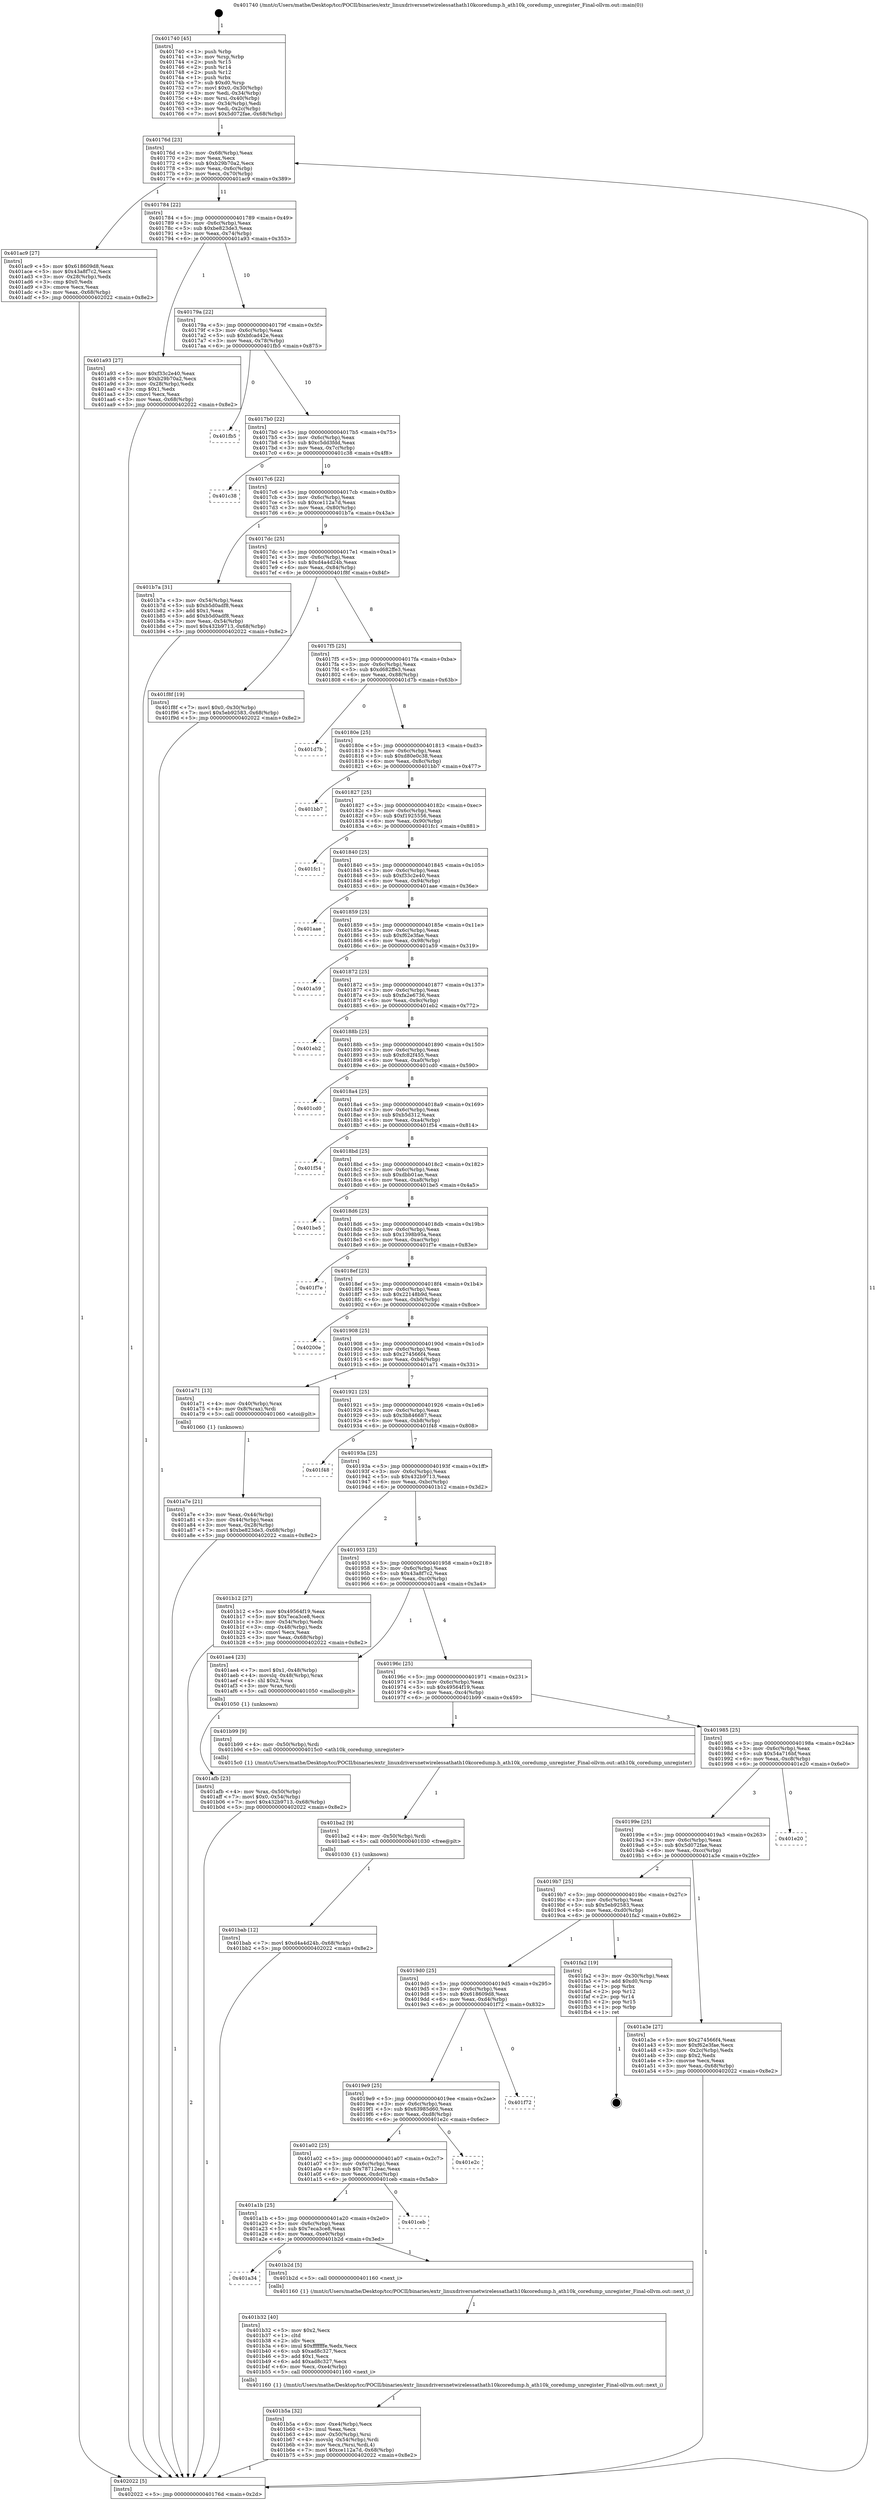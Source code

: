 digraph "0x401740" {
  label = "0x401740 (/mnt/c/Users/mathe/Desktop/tcc/POCII/binaries/extr_linuxdriversnetwirelessathath10kcoredump.h_ath10k_coredump_unregister_Final-ollvm.out::main(0))"
  labelloc = "t"
  node[shape=record]

  Entry [label="",width=0.3,height=0.3,shape=circle,fillcolor=black,style=filled]
  "0x40176d" [label="{
     0x40176d [23]\l
     | [instrs]\l
     &nbsp;&nbsp;0x40176d \<+3\>: mov -0x68(%rbp),%eax\l
     &nbsp;&nbsp;0x401770 \<+2\>: mov %eax,%ecx\l
     &nbsp;&nbsp;0x401772 \<+6\>: sub $0xb29b70a2,%ecx\l
     &nbsp;&nbsp;0x401778 \<+3\>: mov %eax,-0x6c(%rbp)\l
     &nbsp;&nbsp;0x40177b \<+3\>: mov %ecx,-0x70(%rbp)\l
     &nbsp;&nbsp;0x40177e \<+6\>: je 0000000000401ac9 \<main+0x389\>\l
  }"]
  "0x401ac9" [label="{
     0x401ac9 [27]\l
     | [instrs]\l
     &nbsp;&nbsp;0x401ac9 \<+5\>: mov $0x618609d8,%eax\l
     &nbsp;&nbsp;0x401ace \<+5\>: mov $0x43a8f7c2,%ecx\l
     &nbsp;&nbsp;0x401ad3 \<+3\>: mov -0x28(%rbp),%edx\l
     &nbsp;&nbsp;0x401ad6 \<+3\>: cmp $0x0,%edx\l
     &nbsp;&nbsp;0x401ad9 \<+3\>: cmove %ecx,%eax\l
     &nbsp;&nbsp;0x401adc \<+3\>: mov %eax,-0x68(%rbp)\l
     &nbsp;&nbsp;0x401adf \<+5\>: jmp 0000000000402022 \<main+0x8e2\>\l
  }"]
  "0x401784" [label="{
     0x401784 [22]\l
     | [instrs]\l
     &nbsp;&nbsp;0x401784 \<+5\>: jmp 0000000000401789 \<main+0x49\>\l
     &nbsp;&nbsp;0x401789 \<+3\>: mov -0x6c(%rbp),%eax\l
     &nbsp;&nbsp;0x40178c \<+5\>: sub $0xbe823de3,%eax\l
     &nbsp;&nbsp;0x401791 \<+3\>: mov %eax,-0x74(%rbp)\l
     &nbsp;&nbsp;0x401794 \<+6\>: je 0000000000401a93 \<main+0x353\>\l
  }"]
  Exit [label="",width=0.3,height=0.3,shape=circle,fillcolor=black,style=filled,peripheries=2]
  "0x401a93" [label="{
     0x401a93 [27]\l
     | [instrs]\l
     &nbsp;&nbsp;0x401a93 \<+5\>: mov $0xf33c2e40,%eax\l
     &nbsp;&nbsp;0x401a98 \<+5\>: mov $0xb29b70a2,%ecx\l
     &nbsp;&nbsp;0x401a9d \<+3\>: mov -0x28(%rbp),%edx\l
     &nbsp;&nbsp;0x401aa0 \<+3\>: cmp $0x1,%edx\l
     &nbsp;&nbsp;0x401aa3 \<+3\>: cmovl %ecx,%eax\l
     &nbsp;&nbsp;0x401aa6 \<+3\>: mov %eax,-0x68(%rbp)\l
     &nbsp;&nbsp;0x401aa9 \<+5\>: jmp 0000000000402022 \<main+0x8e2\>\l
  }"]
  "0x40179a" [label="{
     0x40179a [22]\l
     | [instrs]\l
     &nbsp;&nbsp;0x40179a \<+5\>: jmp 000000000040179f \<main+0x5f\>\l
     &nbsp;&nbsp;0x40179f \<+3\>: mov -0x6c(%rbp),%eax\l
     &nbsp;&nbsp;0x4017a2 \<+5\>: sub $0xbfcad42e,%eax\l
     &nbsp;&nbsp;0x4017a7 \<+3\>: mov %eax,-0x78(%rbp)\l
     &nbsp;&nbsp;0x4017aa \<+6\>: je 0000000000401fb5 \<main+0x875\>\l
  }"]
  "0x401bab" [label="{
     0x401bab [12]\l
     | [instrs]\l
     &nbsp;&nbsp;0x401bab \<+7\>: movl $0xd4a4d24b,-0x68(%rbp)\l
     &nbsp;&nbsp;0x401bb2 \<+5\>: jmp 0000000000402022 \<main+0x8e2\>\l
  }"]
  "0x401fb5" [label="{
     0x401fb5\l
  }", style=dashed]
  "0x4017b0" [label="{
     0x4017b0 [22]\l
     | [instrs]\l
     &nbsp;&nbsp;0x4017b0 \<+5\>: jmp 00000000004017b5 \<main+0x75\>\l
     &nbsp;&nbsp;0x4017b5 \<+3\>: mov -0x6c(%rbp),%eax\l
     &nbsp;&nbsp;0x4017b8 \<+5\>: sub $0xc5dd3fdd,%eax\l
     &nbsp;&nbsp;0x4017bd \<+3\>: mov %eax,-0x7c(%rbp)\l
     &nbsp;&nbsp;0x4017c0 \<+6\>: je 0000000000401c38 \<main+0x4f8\>\l
  }"]
  "0x401ba2" [label="{
     0x401ba2 [9]\l
     | [instrs]\l
     &nbsp;&nbsp;0x401ba2 \<+4\>: mov -0x50(%rbp),%rdi\l
     &nbsp;&nbsp;0x401ba6 \<+5\>: call 0000000000401030 \<free@plt\>\l
     | [calls]\l
     &nbsp;&nbsp;0x401030 \{1\} (unknown)\l
  }"]
  "0x401c38" [label="{
     0x401c38\l
  }", style=dashed]
  "0x4017c6" [label="{
     0x4017c6 [22]\l
     | [instrs]\l
     &nbsp;&nbsp;0x4017c6 \<+5\>: jmp 00000000004017cb \<main+0x8b\>\l
     &nbsp;&nbsp;0x4017cb \<+3\>: mov -0x6c(%rbp),%eax\l
     &nbsp;&nbsp;0x4017ce \<+5\>: sub $0xce112a7d,%eax\l
     &nbsp;&nbsp;0x4017d3 \<+3\>: mov %eax,-0x80(%rbp)\l
     &nbsp;&nbsp;0x4017d6 \<+6\>: je 0000000000401b7a \<main+0x43a\>\l
  }"]
  "0x401b5a" [label="{
     0x401b5a [32]\l
     | [instrs]\l
     &nbsp;&nbsp;0x401b5a \<+6\>: mov -0xe4(%rbp),%ecx\l
     &nbsp;&nbsp;0x401b60 \<+3\>: imul %eax,%ecx\l
     &nbsp;&nbsp;0x401b63 \<+4\>: mov -0x50(%rbp),%rsi\l
     &nbsp;&nbsp;0x401b67 \<+4\>: movslq -0x54(%rbp),%rdi\l
     &nbsp;&nbsp;0x401b6b \<+3\>: mov %ecx,(%rsi,%rdi,4)\l
     &nbsp;&nbsp;0x401b6e \<+7\>: movl $0xce112a7d,-0x68(%rbp)\l
     &nbsp;&nbsp;0x401b75 \<+5\>: jmp 0000000000402022 \<main+0x8e2\>\l
  }"]
  "0x401b7a" [label="{
     0x401b7a [31]\l
     | [instrs]\l
     &nbsp;&nbsp;0x401b7a \<+3\>: mov -0x54(%rbp),%eax\l
     &nbsp;&nbsp;0x401b7d \<+5\>: sub $0xb5d0adf8,%eax\l
     &nbsp;&nbsp;0x401b82 \<+3\>: add $0x1,%eax\l
     &nbsp;&nbsp;0x401b85 \<+5\>: add $0xb5d0adf8,%eax\l
     &nbsp;&nbsp;0x401b8a \<+3\>: mov %eax,-0x54(%rbp)\l
     &nbsp;&nbsp;0x401b8d \<+7\>: movl $0x432b9713,-0x68(%rbp)\l
     &nbsp;&nbsp;0x401b94 \<+5\>: jmp 0000000000402022 \<main+0x8e2\>\l
  }"]
  "0x4017dc" [label="{
     0x4017dc [25]\l
     | [instrs]\l
     &nbsp;&nbsp;0x4017dc \<+5\>: jmp 00000000004017e1 \<main+0xa1\>\l
     &nbsp;&nbsp;0x4017e1 \<+3\>: mov -0x6c(%rbp),%eax\l
     &nbsp;&nbsp;0x4017e4 \<+5\>: sub $0xd4a4d24b,%eax\l
     &nbsp;&nbsp;0x4017e9 \<+6\>: mov %eax,-0x84(%rbp)\l
     &nbsp;&nbsp;0x4017ef \<+6\>: je 0000000000401f8f \<main+0x84f\>\l
  }"]
  "0x401b32" [label="{
     0x401b32 [40]\l
     | [instrs]\l
     &nbsp;&nbsp;0x401b32 \<+5\>: mov $0x2,%ecx\l
     &nbsp;&nbsp;0x401b37 \<+1\>: cltd\l
     &nbsp;&nbsp;0x401b38 \<+2\>: idiv %ecx\l
     &nbsp;&nbsp;0x401b3a \<+6\>: imul $0xfffffffe,%edx,%ecx\l
     &nbsp;&nbsp;0x401b40 \<+6\>: sub $0xad8c327,%ecx\l
     &nbsp;&nbsp;0x401b46 \<+3\>: add $0x1,%ecx\l
     &nbsp;&nbsp;0x401b49 \<+6\>: add $0xad8c327,%ecx\l
     &nbsp;&nbsp;0x401b4f \<+6\>: mov %ecx,-0xe4(%rbp)\l
     &nbsp;&nbsp;0x401b55 \<+5\>: call 0000000000401160 \<next_i\>\l
     | [calls]\l
     &nbsp;&nbsp;0x401160 \{1\} (/mnt/c/Users/mathe/Desktop/tcc/POCII/binaries/extr_linuxdriversnetwirelessathath10kcoredump.h_ath10k_coredump_unregister_Final-ollvm.out::next_i)\l
  }"]
  "0x401f8f" [label="{
     0x401f8f [19]\l
     | [instrs]\l
     &nbsp;&nbsp;0x401f8f \<+7\>: movl $0x0,-0x30(%rbp)\l
     &nbsp;&nbsp;0x401f96 \<+7\>: movl $0x5eb92583,-0x68(%rbp)\l
     &nbsp;&nbsp;0x401f9d \<+5\>: jmp 0000000000402022 \<main+0x8e2\>\l
  }"]
  "0x4017f5" [label="{
     0x4017f5 [25]\l
     | [instrs]\l
     &nbsp;&nbsp;0x4017f5 \<+5\>: jmp 00000000004017fa \<main+0xba\>\l
     &nbsp;&nbsp;0x4017fa \<+3\>: mov -0x6c(%rbp),%eax\l
     &nbsp;&nbsp;0x4017fd \<+5\>: sub $0xd682ffe3,%eax\l
     &nbsp;&nbsp;0x401802 \<+6\>: mov %eax,-0x88(%rbp)\l
     &nbsp;&nbsp;0x401808 \<+6\>: je 0000000000401d7b \<main+0x63b\>\l
  }"]
  "0x401a34" [label="{
     0x401a34\l
  }", style=dashed]
  "0x401d7b" [label="{
     0x401d7b\l
  }", style=dashed]
  "0x40180e" [label="{
     0x40180e [25]\l
     | [instrs]\l
     &nbsp;&nbsp;0x40180e \<+5\>: jmp 0000000000401813 \<main+0xd3\>\l
     &nbsp;&nbsp;0x401813 \<+3\>: mov -0x6c(%rbp),%eax\l
     &nbsp;&nbsp;0x401816 \<+5\>: sub $0xd80e0c38,%eax\l
     &nbsp;&nbsp;0x40181b \<+6\>: mov %eax,-0x8c(%rbp)\l
     &nbsp;&nbsp;0x401821 \<+6\>: je 0000000000401bb7 \<main+0x477\>\l
  }"]
  "0x401b2d" [label="{
     0x401b2d [5]\l
     | [instrs]\l
     &nbsp;&nbsp;0x401b2d \<+5\>: call 0000000000401160 \<next_i\>\l
     | [calls]\l
     &nbsp;&nbsp;0x401160 \{1\} (/mnt/c/Users/mathe/Desktop/tcc/POCII/binaries/extr_linuxdriversnetwirelessathath10kcoredump.h_ath10k_coredump_unregister_Final-ollvm.out::next_i)\l
  }"]
  "0x401bb7" [label="{
     0x401bb7\l
  }", style=dashed]
  "0x401827" [label="{
     0x401827 [25]\l
     | [instrs]\l
     &nbsp;&nbsp;0x401827 \<+5\>: jmp 000000000040182c \<main+0xec\>\l
     &nbsp;&nbsp;0x40182c \<+3\>: mov -0x6c(%rbp),%eax\l
     &nbsp;&nbsp;0x40182f \<+5\>: sub $0xf1925556,%eax\l
     &nbsp;&nbsp;0x401834 \<+6\>: mov %eax,-0x90(%rbp)\l
     &nbsp;&nbsp;0x40183a \<+6\>: je 0000000000401fc1 \<main+0x881\>\l
  }"]
  "0x401a1b" [label="{
     0x401a1b [25]\l
     | [instrs]\l
     &nbsp;&nbsp;0x401a1b \<+5\>: jmp 0000000000401a20 \<main+0x2e0\>\l
     &nbsp;&nbsp;0x401a20 \<+3\>: mov -0x6c(%rbp),%eax\l
     &nbsp;&nbsp;0x401a23 \<+5\>: sub $0x7eca3ce8,%eax\l
     &nbsp;&nbsp;0x401a28 \<+6\>: mov %eax,-0xe0(%rbp)\l
     &nbsp;&nbsp;0x401a2e \<+6\>: je 0000000000401b2d \<main+0x3ed\>\l
  }"]
  "0x401fc1" [label="{
     0x401fc1\l
  }", style=dashed]
  "0x401840" [label="{
     0x401840 [25]\l
     | [instrs]\l
     &nbsp;&nbsp;0x401840 \<+5\>: jmp 0000000000401845 \<main+0x105\>\l
     &nbsp;&nbsp;0x401845 \<+3\>: mov -0x6c(%rbp),%eax\l
     &nbsp;&nbsp;0x401848 \<+5\>: sub $0xf33c2e40,%eax\l
     &nbsp;&nbsp;0x40184d \<+6\>: mov %eax,-0x94(%rbp)\l
     &nbsp;&nbsp;0x401853 \<+6\>: je 0000000000401aae \<main+0x36e\>\l
  }"]
  "0x401ceb" [label="{
     0x401ceb\l
  }", style=dashed]
  "0x401aae" [label="{
     0x401aae\l
  }", style=dashed]
  "0x401859" [label="{
     0x401859 [25]\l
     | [instrs]\l
     &nbsp;&nbsp;0x401859 \<+5\>: jmp 000000000040185e \<main+0x11e\>\l
     &nbsp;&nbsp;0x40185e \<+3\>: mov -0x6c(%rbp),%eax\l
     &nbsp;&nbsp;0x401861 \<+5\>: sub $0xf62e3fae,%eax\l
     &nbsp;&nbsp;0x401866 \<+6\>: mov %eax,-0x98(%rbp)\l
     &nbsp;&nbsp;0x40186c \<+6\>: je 0000000000401a59 \<main+0x319\>\l
  }"]
  "0x401a02" [label="{
     0x401a02 [25]\l
     | [instrs]\l
     &nbsp;&nbsp;0x401a02 \<+5\>: jmp 0000000000401a07 \<main+0x2c7\>\l
     &nbsp;&nbsp;0x401a07 \<+3\>: mov -0x6c(%rbp),%eax\l
     &nbsp;&nbsp;0x401a0a \<+5\>: sub $0x78712eac,%eax\l
     &nbsp;&nbsp;0x401a0f \<+6\>: mov %eax,-0xdc(%rbp)\l
     &nbsp;&nbsp;0x401a15 \<+6\>: je 0000000000401ceb \<main+0x5ab\>\l
  }"]
  "0x401a59" [label="{
     0x401a59\l
  }", style=dashed]
  "0x401872" [label="{
     0x401872 [25]\l
     | [instrs]\l
     &nbsp;&nbsp;0x401872 \<+5\>: jmp 0000000000401877 \<main+0x137\>\l
     &nbsp;&nbsp;0x401877 \<+3\>: mov -0x6c(%rbp),%eax\l
     &nbsp;&nbsp;0x40187a \<+5\>: sub $0xfa2e6736,%eax\l
     &nbsp;&nbsp;0x40187f \<+6\>: mov %eax,-0x9c(%rbp)\l
     &nbsp;&nbsp;0x401885 \<+6\>: je 0000000000401eb2 \<main+0x772\>\l
  }"]
  "0x401e2c" [label="{
     0x401e2c\l
  }", style=dashed]
  "0x401eb2" [label="{
     0x401eb2\l
  }", style=dashed]
  "0x40188b" [label="{
     0x40188b [25]\l
     | [instrs]\l
     &nbsp;&nbsp;0x40188b \<+5\>: jmp 0000000000401890 \<main+0x150\>\l
     &nbsp;&nbsp;0x401890 \<+3\>: mov -0x6c(%rbp),%eax\l
     &nbsp;&nbsp;0x401893 \<+5\>: sub $0xfc82f455,%eax\l
     &nbsp;&nbsp;0x401898 \<+6\>: mov %eax,-0xa0(%rbp)\l
     &nbsp;&nbsp;0x40189e \<+6\>: je 0000000000401cd0 \<main+0x590\>\l
  }"]
  "0x4019e9" [label="{
     0x4019e9 [25]\l
     | [instrs]\l
     &nbsp;&nbsp;0x4019e9 \<+5\>: jmp 00000000004019ee \<main+0x2ae\>\l
     &nbsp;&nbsp;0x4019ee \<+3\>: mov -0x6c(%rbp),%eax\l
     &nbsp;&nbsp;0x4019f1 \<+5\>: sub $0x63985d60,%eax\l
     &nbsp;&nbsp;0x4019f6 \<+6\>: mov %eax,-0xd8(%rbp)\l
     &nbsp;&nbsp;0x4019fc \<+6\>: je 0000000000401e2c \<main+0x6ec\>\l
  }"]
  "0x401cd0" [label="{
     0x401cd0\l
  }", style=dashed]
  "0x4018a4" [label="{
     0x4018a4 [25]\l
     | [instrs]\l
     &nbsp;&nbsp;0x4018a4 \<+5\>: jmp 00000000004018a9 \<main+0x169\>\l
     &nbsp;&nbsp;0x4018a9 \<+3\>: mov -0x6c(%rbp),%eax\l
     &nbsp;&nbsp;0x4018ac \<+5\>: sub $0xb5d312,%eax\l
     &nbsp;&nbsp;0x4018b1 \<+6\>: mov %eax,-0xa4(%rbp)\l
     &nbsp;&nbsp;0x4018b7 \<+6\>: je 0000000000401f54 \<main+0x814\>\l
  }"]
  "0x401f72" [label="{
     0x401f72\l
  }", style=dashed]
  "0x401f54" [label="{
     0x401f54\l
  }", style=dashed]
  "0x4018bd" [label="{
     0x4018bd [25]\l
     | [instrs]\l
     &nbsp;&nbsp;0x4018bd \<+5\>: jmp 00000000004018c2 \<main+0x182\>\l
     &nbsp;&nbsp;0x4018c2 \<+3\>: mov -0x6c(%rbp),%eax\l
     &nbsp;&nbsp;0x4018c5 \<+5\>: sub $0xdbb01ae,%eax\l
     &nbsp;&nbsp;0x4018ca \<+6\>: mov %eax,-0xa8(%rbp)\l
     &nbsp;&nbsp;0x4018d0 \<+6\>: je 0000000000401be5 \<main+0x4a5\>\l
  }"]
  "0x4019d0" [label="{
     0x4019d0 [25]\l
     | [instrs]\l
     &nbsp;&nbsp;0x4019d0 \<+5\>: jmp 00000000004019d5 \<main+0x295\>\l
     &nbsp;&nbsp;0x4019d5 \<+3\>: mov -0x6c(%rbp),%eax\l
     &nbsp;&nbsp;0x4019d8 \<+5\>: sub $0x618609d8,%eax\l
     &nbsp;&nbsp;0x4019dd \<+6\>: mov %eax,-0xd4(%rbp)\l
     &nbsp;&nbsp;0x4019e3 \<+6\>: je 0000000000401f72 \<main+0x832\>\l
  }"]
  "0x401be5" [label="{
     0x401be5\l
  }", style=dashed]
  "0x4018d6" [label="{
     0x4018d6 [25]\l
     | [instrs]\l
     &nbsp;&nbsp;0x4018d6 \<+5\>: jmp 00000000004018db \<main+0x19b\>\l
     &nbsp;&nbsp;0x4018db \<+3\>: mov -0x6c(%rbp),%eax\l
     &nbsp;&nbsp;0x4018de \<+5\>: sub $0x1398b95a,%eax\l
     &nbsp;&nbsp;0x4018e3 \<+6\>: mov %eax,-0xac(%rbp)\l
     &nbsp;&nbsp;0x4018e9 \<+6\>: je 0000000000401f7e \<main+0x83e\>\l
  }"]
  "0x401fa2" [label="{
     0x401fa2 [19]\l
     | [instrs]\l
     &nbsp;&nbsp;0x401fa2 \<+3\>: mov -0x30(%rbp),%eax\l
     &nbsp;&nbsp;0x401fa5 \<+7\>: add $0xd0,%rsp\l
     &nbsp;&nbsp;0x401fac \<+1\>: pop %rbx\l
     &nbsp;&nbsp;0x401fad \<+2\>: pop %r12\l
     &nbsp;&nbsp;0x401faf \<+2\>: pop %r14\l
     &nbsp;&nbsp;0x401fb1 \<+2\>: pop %r15\l
     &nbsp;&nbsp;0x401fb3 \<+1\>: pop %rbp\l
     &nbsp;&nbsp;0x401fb4 \<+1\>: ret\l
  }"]
  "0x401f7e" [label="{
     0x401f7e\l
  }", style=dashed]
  "0x4018ef" [label="{
     0x4018ef [25]\l
     | [instrs]\l
     &nbsp;&nbsp;0x4018ef \<+5\>: jmp 00000000004018f4 \<main+0x1b4\>\l
     &nbsp;&nbsp;0x4018f4 \<+3\>: mov -0x6c(%rbp),%eax\l
     &nbsp;&nbsp;0x4018f7 \<+5\>: sub $0x22148b9d,%eax\l
     &nbsp;&nbsp;0x4018fc \<+6\>: mov %eax,-0xb0(%rbp)\l
     &nbsp;&nbsp;0x401902 \<+6\>: je 000000000040200e \<main+0x8ce\>\l
  }"]
  "0x401afb" [label="{
     0x401afb [23]\l
     | [instrs]\l
     &nbsp;&nbsp;0x401afb \<+4\>: mov %rax,-0x50(%rbp)\l
     &nbsp;&nbsp;0x401aff \<+7\>: movl $0x0,-0x54(%rbp)\l
     &nbsp;&nbsp;0x401b06 \<+7\>: movl $0x432b9713,-0x68(%rbp)\l
     &nbsp;&nbsp;0x401b0d \<+5\>: jmp 0000000000402022 \<main+0x8e2\>\l
  }"]
  "0x40200e" [label="{
     0x40200e\l
  }", style=dashed]
  "0x401908" [label="{
     0x401908 [25]\l
     | [instrs]\l
     &nbsp;&nbsp;0x401908 \<+5\>: jmp 000000000040190d \<main+0x1cd\>\l
     &nbsp;&nbsp;0x40190d \<+3\>: mov -0x6c(%rbp),%eax\l
     &nbsp;&nbsp;0x401910 \<+5\>: sub $0x274566f4,%eax\l
     &nbsp;&nbsp;0x401915 \<+6\>: mov %eax,-0xb4(%rbp)\l
     &nbsp;&nbsp;0x40191b \<+6\>: je 0000000000401a71 \<main+0x331\>\l
  }"]
  "0x401a7e" [label="{
     0x401a7e [21]\l
     | [instrs]\l
     &nbsp;&nbsp;0x401a7e \<+3\>: mov %eax,-0x44(%rbp)\l
     &nbsp;&nbsp;0x401a81 \<+3\>: mov -0x44(%rbp),%eax\l
     &nbsp;&nbsp;0x401a84 \<+3\>: mov %eax,-0x28(%rbp)\l
     &nbsp;&nbsp;0x401a87 \<+7\>: movl $0xbe823de3,-0x68(%rbp)\l
     &nbsp;&nbsp;0x401a8e \<+5\>: jmp 0000000000402022 \<main+0x8e2\>\l
  }"]
  "0x401a71" [label="{
     0x401a71 [13]\l
     | [instrs]\l
     &nbsp;&nbsp;0x401a71 \<+4\>: mov -0x40(%rbp),%rax\l
     &nbsp;&nbsp;0x401a75 \<+4\>: mov 0x8(%rax),%rdi\l
     &nbsp;&nbsp;0x401a79 \<+5\>: call 0000000000401060 \<atoi@plt\>\l
     | [calls]\l
     &nbsp;&nbsp;0x401060 \{1\} (unknown)\l
  }"]
  "0x401921" [label="{
     0x401921 [25]\l
     | [instrs]\l
     &nbsp;&nbsp;0x401921 \<+5\>: jmp 0000000000401926 \<main+0x1e6\>\l
     &nbsp;&nbsp;0x401926 \<+3\>: mov -0x6c(%rbp),%eax\l
     &nbsp;&nbsp;0x401929 \<+5\>: sub $0x3b846687,%eax\l
     &nbsp;&nbsp;0x40192e \<+6\>: mov %eax,-0xb8(%rbp)\l
     &nbsp;&nbsp;0x401934 \<+6\>: je 0000000000401f48 \<main+0x808\>\l
  }"]
  "0x401740" [label="{
     0x401740 [45]\l
     | [instrs]\l
     &nbsp;&nbsp;0x401740 \<+1\>: push %rbp\l
     &nbsp;&nbsp;0x401741 \<+3\>: mov %rsp,%rbp\l
     &nbsp;&nbsp;0x401744 \<+2\>: push %r15\l
     &nbsp;&nbsp;0x401746 \<+2\>: push %r14\l
     &nbsp;&nbsp;0x401748 \<+2\>: push %r12\l
     &nbsp;&nbsp;0x40174a \<+1\>: push %rbx\l
     &nbsp;&nbsp;0x40174b \<+7\>: sub $0xd0,%rsp\l
     &nbsp;&nbsp;0x401752 \<+7\>: movl $0x0,-0x30(%rbp)\l
     &nbsp;&nbsp;0x401759 \<+3\>: mov %edi,-0x34(%rbp)\l
     &nbsp;&nbsp;0x40175c \<+4\>: mov %rsi,-0x40(%rbp)\l
     &nbsp;&nbsp;0x401760 \<+3\>: mov -0x34(%rbp),%edi\l
     &nbsp;&nbsp;0x401763 \<+3\>: mov %edi,-0x2c(%rbp)\l
     &nbsp;&nbsp;0x401766 \<+7\>: movl $0x5d072fae,-0x68(%rbp)\l
  }"]
  "0x401f48" [label="{
     0x401f48\l
  }", style=dashed]
  "0x40193a" [label="{
     0x40193a [25]\l
     | [instrs]\l
     &nbsp;&nbsp;0x40193a \<+5\>: jmp 000000000040193f \<main+0x1ff\>\l
     &nbsp;&nbsp;0x40193f \<+3\>: mov -0x6c(%rbp),%eax\l
     &nbsp;&nbsp;0x401942 \<+5\>: sub $0x432b9713,%eax\l
     &nbsp;&nbsp;0x401947 \<+6\>: mov %eax,-0xbc(%rbp)\l
     &nbsp;&nbsp;0x40194d \<+6\>: je 0000000000401b12 \<main+0x3d2\>\l
  }"]
  "0x402022" [label="{
     0x402022 [5]\l
     | [instrs]\l
     &nbsp;&nbsp;0x402022 \<+5\>: jmp 000000000040176d \<main+0x2d\>\l
  }"]
  "0x401b12" [label="{
     0x401b12 [27]\l
     | [instrs]\l
     &nbsp;&nbsp;0x401b12 \<+5\>: mov $0x49564f19,%eax\l
     &nbsp;&nbsp;0x401b17 \<+5\>: mov $0x7eca3ce8,%ecx\l
     &nbsp;&nbsp;0x401b1c \<+3\>: mov -0x54(%rbp),%edx\l
     &nbsp;&nbsp;0x401b1f \<+3\>: cmp -0x48(%rbp),%edx\l
     &nbsp;&nbsp;0x401b22 \<+3\>: cmovl %ecx,%eax\l
     &nbsp;&nbsp;0x401b25 \<+3\>: mov %eax,-0x68(%rbp)\l
     &nbsp;&nbsp;0x401b28 \<+5\>: jmp 0000000000402022 \<main+0x8e2\>\l
  }"]
  "0x401953" [label="{
     0x401953 [25]\l
     | [instrs]\l
     &nbsp;&nbsp;0x401953 \<+5\>: jmp 0000000000401958 \<main+0x218\>\l
     &nbsp;&nbsp;0x401958 \<+3\>: mov -0x6c(%rbp),%eax\l
     &nbsp;&nbsp;0x40195b \<+5\>: sub $0x43a8f7c2,%eax\l
     &nbsp;&nbsp;0x401960 \<+6\>: mov %eax,-0xc0(%rbp)\l
     &nbsp;&nbsp;0x401966 \<+6\>: je 0000000000401ae4 \<main+0x3a4\>\l
  }"]
  "0x4019b7" [label="{
     0x4019b7 [25]\l
     | [instrs]\l
     &nbsp;&nbsp;0x4019b7 \<+5\>: jmp 00000000004019bc \<main+0x27c\>\l
     &nbsp;&nbsp;0x4019bc \<+3\>: mov -0x6c(%rbp),%eax\l
     &nbsp;&nbsp;0x4019bf \<+5\>: sub $0x5eb92583,%eax\l
     &nbsp;&nbsp;0x4019c4 \<+6\>: mov %eax,-0xd0(%rbp)\l
     &nbsp;&nbsp;0x4019ca \<+6\>: je 0000000000401fa2 \<main+0x862\>\l
  }"]
  "0x401ae4" [label="{
     0x401ae4 [23]\l
     | [instrs]\l
     &nbsp;&nbsp;0x401ae4 \<+7\>: movl $0x1,-0x48(%rbp)\l
     &nbsp;&nbsp;0x401aeb \<+4\>: movslq -0x48(%rbp),%rax\l
     &nbsp;&nbsp;0x401aef \<+4\>: shl $0x2,%rax\l
     &nbsp;&nbsp;0x401af3 \<+3\>: mov %rax,%rdi\l
     &nbsp;&nbsp;0x401af6 \<+5\>: call 0000000000401050 \<malloc@plt\>\l
     | [calls]\l
     &nbsp;&nbsp;0x401050 \{1\} (unknown)\l
  }"]
  "0x40196c" [label="{
     0x40196c [25]\l
     | [instrs]\l
     &nbsp;&nbsp;0x40196c \<+5\>: jmp 0000000000401971 \<main+0x231\>\l
     &nbsp;&nbsp;0x401971 \<+3\>: mov -0x6c(%rbp),%eax\l
     &nbsp;&nbsp;0x401974 \<+5\>: sub $0x49564f19,%eax\l
     &nbsp;&nbsp;0x401979 \<+6\>: mov %eax,-0xc4(%rbp)\l
     &nbsp;&nbsp;0x40197f \<+6\>: je 0000000000401b99 \<main+0x459\>\l
  }"]
  "0x401a3e" [label="{
     0x401a3e [27]\l
     | [instrs]\l
     &nbsp;&nbsp;0x401a3e \<+5\>: mov $0x274566f4,%eax\l
     &nbsp;&nbsp;0x401a43 \<+5\>: mov $0xf62e3fae,%ecx\l
     &nbsp;&nbsp;0x401a48 \<+3\>: mov -0x2c(%rbp),%edx\l
     &nbsp;&nbsp;0x401a4b \<+3\>: cmp $0x2,%edx\l
     &nbsp;&nbsp;0x401a4e \<+3\>: cmovne %ecx,%eax\l
     &nbsp;&nbsp;0x401a51 \<+3\>: mov %eax,-0x68(%rbp)\l
     &nbsp;&nbsp;0x401a54 \<+5\>: jmp 0000000000402022 \<main+0x8e2\>\l
  }"]
  "0x401b99" [label="{
     0x401b99 [9]\l
     | [instrs]\l
     &nbsp;&nbsp;0x401b99 \<+4\>: mov -0x50(%rbp),%rdi\l
     &nbsp;&nbsp;0x401b9d \<+5\>: call 00000000004015c0 \<ath10k_coredump_unregister\>\l
     | [calls]\l
     &nbsp;&nbsp;0x4015c0 \{1\} (/mnt/c/Users/mathe/Desktop/tcc/POCII/binaries/extr_linuxdriversnetwirelessathath10kcoredump.h_ath10k_coredump_unregister_Final-ollvm.out::ath10k_coredump_unregister)\l
  }"]
  "0x401985" [label="{
     0x401985 [25]\l
     | [instrs]\l
     &nbsp;&nbsp;0x401985 \<+5\>: jmp 000000000040198a \<main+0x24a\>\l
     &nbsp;&nbsp;0x40198a \<+3\>: mov -0x6c(%rbp),%eax\l
     &nbsp;&nbsp;0x40198d \<+5\>: sub $0x54a716bf,%eax\l
     &nbsp;&nbsp;0x401992 \<+6\>: mov %eax,-0xc8(%rbp)\l
     &nbsp;&nbsp;0x401998 \<+6\>: je 0000000000401e20 \<main+0x6e0\>\l
  }"]
  "0x40199e" [label="{
     0x40199e [25]\l
     | [instrs]\l
     &nbsp;&nbsp;0x40199e \<+5\>: jmp 00000000004019a3 \<main+0x263\>\l
     &nbsp;&nbsp;0x4019a3 \<+3\>: mov -0x6c(%rbp),%eax\l
     &nbsp;&nbsp;0x4019a6 \<+5\>: sub $0x5d072fae,%eax\l
     &nbsp;&nbsp;0x4019ab \<+6\>: mov %eax,-0xcc(%rbp)\l
     &nbsp;&nbsp;0x4019b1 \<+6\>: je 0000000000401a3e \<main+0x2fe\>\l
  }"]
  "0x401e20" [label="{
     0x401e20\l
  }", style=dashed]
  Entry -> "0x401740" [label=" 1"]
  "0x40176d" -> "0x401ac9" [label=" 1"]
  "0x40176d" -> "0x401784" [label=" 11"]
  "0x401fa2" -> Exit [label=" 1"]
  "0x401784" -> "0x401a93" [label=" 1"]
  "0x401784" -> "0x40179a" [label=" 10"]
  "0x401f8f" -> "0x402022" [label=" 1"]
  "0x40179a" -> "0x401fb5" [label=" 0"]
  "0x40179a" -> "0x4017b0" [label=" 10"]
  "0x401bab" -> "0x402022" [label=" 1"]
  "0x4017b0" -> "0x401c38" [label=" 0"]
  "0x4017b0" -> "0x4017c6" [label=" 10"]
  "0x401ba2" -> "0x401bab" [label=" 1"]
  "0x4017c6" -> "0x401b7a" [label=" 1"]
  "0x4017c6" -> "0x4017dc" [label=" 9"]
  "0x401b99" -> "0x401ba2" [label=" 1"]
  "0x4017dc" -> "0x401f8f" [label=" 1"]
  "0x4017dc" -> "0x4017f5" [label=" 8"]
  "0x401b7a" -> "0x402022" [label=" 1"]
  "0x4017f5" -> "0x401d7b" [label=" 0"]
  "0x4017f5" -> "0x40180e" [label=" 8"]
  "0x401b5a" -> "0x402022" [label=" 1"]
  "0x40180e" -> "0x401bb7" [label=" 0"]
  "0x40180e" -> "0x401827" [label=" 8"]
  "0x401b32" -> "0x401b5a" [label=" 1"]
  "0x401827" -> "0x401fc1" [label=" 0"]
  "0x401827" -> "0x401840" [label=" 8"]
  "0x401a1b" -> "0x401a34" [label=" 0"]
  "0x401840" -> "0x401aae" [label=" 0"]
  "0x401840" -> "0x401859" [label=" 8"]
  "0x401a1b" -> "0x401b2d" [label=" 1"]
  "0x401859" -> "0x401a59" [label=" 0"]
  "0x401859" -> "0x401872" [label=" 8"]
  "0x401a02" -> "0x401a1b" [label=" 1"]
  "0x401872" -> "0x401eb2" [label=" 0"]
  "0x401872" -> "0x40188b" [label=" 8"]
  "0x401a02" -> "0x401ceb" [label=" 0"]
  "0x40188b" -> "0x401cd0" [label=" 0"]
  "0x40188b" -> "0x4018a4" [label=" 8"]
  "0x4019e9" -> "0x401a02" [label=" 1"]
  "0x4018a4" -> "0x401f54" [label=" 0"]
  "0x4018a4" -> "0x4018bd" [label=" 8"]
  "0x4019e9" -> "0x401e2c" [label=" 0"]
  "0x4018bd" -> "0x401be5" [label=" 0"]
  "0x4018bd" -> "0x4018d6" [label=" 8"]
  "0x4019d0" -> "0x4019e9" [label=" 1"]
  "0x4018d6" -> "0x401f7e" [label=" 0"]
  "0x4018d6" -> "0x4018ef" [label=" 8"]
  "0x4019d0" -> "0x401f72" [label=" 0"]
  "0x4018ef" -> "0x40200e" [label=" 0"]
  "0x4018ef" -> "0x401908" [label=" 8"]
  "0x4019b7" -> "0x4019d0" [label=" 1"]
  "0x401908" -> "0x401a71" [label=" 1"]
  "0x401908" -> "0x401921" [label=" 7"]
  "0x4019b7" -> "0x401fa2" [label=" 1"]
  "0x401921" -> "0x401f48" [label=" 0"]
  "0x401921" -> "0x40193a" [label=" 7"]
  "0x401b2d" -> "0x401b32" [label=" 1"]
  "0x40193a" -> "0x401b12" [label=" 2"]
  "0x40193a" -> "0x401953" [label=" 5"]
  "0x401b12" -> "0x402022" [label=" 2"]
  "0x401953" -> "0x401ae4" [label=" 1"]
  "0x401953" -> "0x40196c" [label=" 4"]
  "0x401afb" -> "0x402022" [label=" 1"]
  "0x40196c" -> "0x401b99" [label=" 1"]
  "0x40196c" -> "0x401985" [label=" 3"]
  "0x401ae4" -> "0x401afb" [label=" 1"]
  "0x401985" -> "0x401e20" [label=" 0"]
  "0x401985" -> "0x40199e" [label=" 3"]
  "0x401ac9" -> "0x402022" [label=" 1"]
  "0x40199e" -> "0x401a3e" [label=" 1"]
  "0x40199e" -> "0x4019b7" [label=" 2"]
  "0x401a3e" -> "0x402022" [label=" 1"]
  "0x401740" -> "0x40176d" [label=" 1"]
  "0x402022" -> "0x40176d" [label=" 11"]
  "0x401a71" -> "0x401a7e" [label=" 1"]
  "0x401a7e" -> "0x402022" [label=" 1"]
  "0x401a93" -> "0x402022" [label=" 1"]
}
